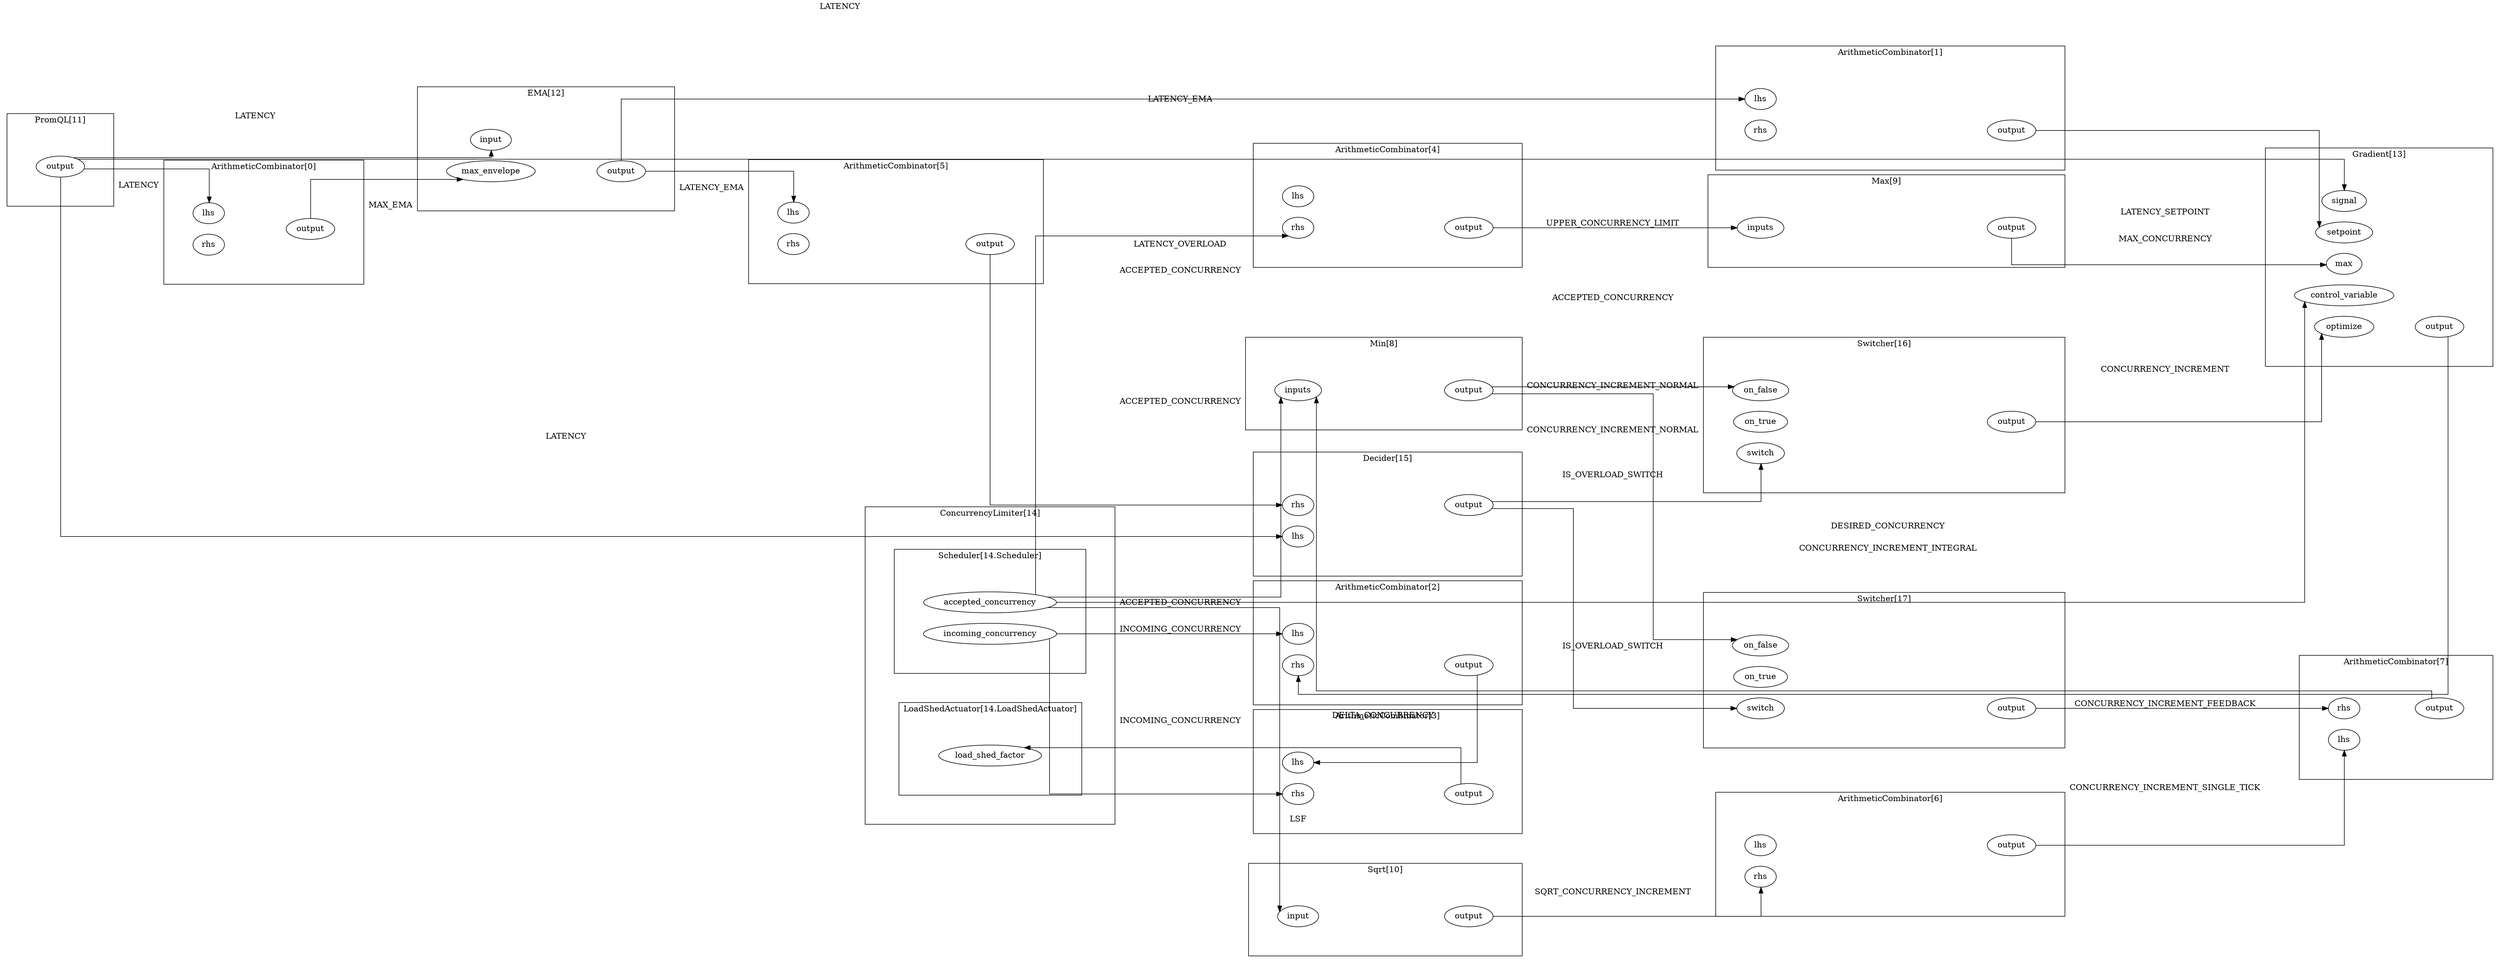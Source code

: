 digraph  {
	subgraph cluster_s1 {
		label="ArithmeticCombinator[0]";margin="50.0";
		n2[label="lhs"];
		n4[label="output"];
		n3[label="rhs"];
		n3->n4[style="invis"];
		{rank=same; n2;n3;};
		{rank=same; n4;};
		
	}
	subgraph cluster_s5 {
		label="ArithmeticCombinator[1]";margin="50.0";
		n6[label="lhs"];
		n8[label="output"];
		n7[label="rhs"];
		n7->n8[style="invis"];
		{rank=same; n6;n7;};
		{rank=same; n8;};
		
	}
	subgraph cluster_s9 {
		label="ArithmeticCombinator[2]";margin="50.0";
		n10[label="lhs"];
		n12[label="output"];
		n11[label="rhs"];
		n11->n12[style="invis"];
		{rank=same; n10;n11;};
		{rank=same; n12;};
		
	}
	subgraph cluster_s13 {
		label="ArithmeticCombinator[3]";margin="50.0";
		n14[label="lhs"];
		n16[label="output"];
		n15[label="rhs"];
		n15->n16[style="invis"];
		{rank=same; n14;n15;};
		{rank=same; n16;};
		
	}
	subgraph cluster_s17 {
		label="ArithmeticCombinator[4]";margin="50.0";
		n18[label="lhs"];
		n20[label="output"];
		n19[label="rhs"];
		n19->n20[style="invis"];
		{rank=same; n20;};
		{rank=same; n18;n19;};
		
	}
	subgraph cluster_s21 {
		label="ArithmeticCombinator[5]";margin="50.0";
		n22[label="lhs"];
		n24[label="output"];
		n23[label="rhs"];
		n23->n24[style="invis"];
		{rank=same; n22;n23;};
		{rank=same; n24;};
		
	}
	subgraph cluster_s25 {
		label="ArithmeticCombinator[6]";margin="50.0";
		n27[label="lhs"];
		n28[label="output"];
		n26[label="rhs"];
		n27->n28[style="invis"];
		{rank=same; n26;n27;};
		{rank=same; n28;};
		
	}
	subgraph cluster_s29 {
		label="ArithmeticCombinator[7]";margin="50.0";
		n30[label="lhs"];
		n32[label="output"];
		n31[label="rhs"];
		n31->n32[style="invis"];
		{rank=same; n30;n31;};
		{rank=same; n32;};
		
	}
	subgraph cluster_s55 {
		subgraph cluster_s59 {
			label="LoadShedActuator[14.LoadShedActuator]";margin="50.0";
			n60[label="load_shed_factor"];
			{rank=same; n60;};
			
		}
		subgraph cluster_s56 {
			label="Scheduler[14.Scheduler]";margin="50.0";
			n57[label="accepted_concurrency"];
			n58[label="incoming_concurrency"];
			{rank=same; n57;n58;};
			
		}
		label="ConcurrencyLimiter[14]";margin="50.0";
		
	}
	subgraph cluster_s61 {
		label="Decider[15]";margin="50.0";
		n62[label="lhs"];
		n64[label="output"];
		n63[label="rhs"];
		n63->n64[style="invis"];
		{rank=same; n62;n63;};
		{rank=same; n64;};
		
	}
	subgraph cluster_s44 {
		label="EMA[12]";margin="50.0";
		n45[label="input"];
		n46[label="max_envelope"];
		n47[label="output"];
		n46->n47[style="invis"];
		{rank=same; n45;n46;};
		{rank=same; n47;};
		
	}
	subgraph cluster_s48 {
		label="Gradient[13]";margin="50.0";
		n50[label="control_variable"];
		n49[label="max"];
		n53[label="optimize"];
		n54[label="output"];
		n52[label="setpoint"];
		n51[label="signal"];
		n53->n54[style="invis"];
		{rank=same; n54;};
		{rank=same; n49;n50;n51;n52;n53;};
		
	}
	subgraph cluster_s36 {
		label="Max[9]";margin="50.0";
		n37[label="inputs"];
		n38[label="output"];
		n37->n38[style="invis"];
		{rank=same; n37;n37;};
		{rank=same; n38;};
		
	}
	subgraph cluster_s33 {
		label="Min[8]";margin="50.0";
		n34[label="inputs"];
		n35[label="output"];
		n34->n35[style="invis"];
		{rank=same; n34;n34;};
		{rank=same; n35;};
		
	}
	subgraph cluster_s42 {
		label="PromQL[11]";margin="50.0";
		n43[label="output"];
		{rank=same; n43;};
		
	}
	subgraph cluster_s39 {
		label="Sqrt[10]";margin="50.0";
		n40[label="input"];
		n41[label="output"];
		n40->n41[style="invis"];
		{rank=same; n40;};
		{rank=same; n41;};
		
	}
	subgraph cluster_s65 {
		label="Switcher[16]";margin="50.0";
		n67[label="on_false"];
		n66[label="on_true"];
		n69[label="output"];
		n68[label="switch"];
		n68->n69[style="invis"];
		{rank=same; n66;n67;n68;};
		{rank=same; n69;};
		
	}
	subgraph cluster_s70 {
		label="Switcher[17]";margin="50.0";
		n72[label="on_false"];
		n71[label="on_true"];
		n74[label="output"];
		n73[label="switch"];
		n73->n74[style="invis"];
		{rank=same; n71;n72;n73;};
		{rank=same; n74;};
		
	}
	rankdir="LR";splines="ortho";
	n57->n19[label="ACCEPTED_CONCURRENCY"];
	n57->n34[label="ACCEPTED_CONCURRENCY"];
	n57->n40[label="ACCEPTED_CONCURRENCY"];
	n57->n50[label="ACCEPTED_CONCURRENCY"];
	n58->n10[label="INCOMING_CONCURRENCY"];
	n58->n15[label="INCOMING_CONCURRENCY"];
	n69->n53[label="CONCURRENCY_INCREMENT"];
	n12->n14[label="DELTA_CONCURRENCY"];
	n16->n60[label="LSF"];
	n20->n37[label="UPPER_CONCURRENCY_LIMIT"];
	n24->n63[label="LATENCY_OVERLOAD"];
	n41->n26[label="SQRT_CONCURRENCY_INCREMENT"];
	n35->n67[label="CONCURRENCY_INCREMENT_NORMAL"];
	n35->n72[label="CONCURRENCY_INCREMENT_NORMAL"];
	n43->n2[label="LATENCY"];
	n43->n45[label="LATENCY"];
	n43->n51[label="LATENCY"];
	n43->n62[label="LATENCY"];
	n47->n6[label="LATENCY_EMA"];
	n47->n22[label="LATENCY_EMA"];
	n74->n31[label="CONCURRENCY_INCREMENT_FEEDBACK"];
	n64->n68[label="IS_OVERLOAD_SWITCH"];
	n64->n73[label="IS_OVERLOAD_SWITCH"];
	n4->n46[label="MAX_EMA"];
	n8->n52[label="LATENCY_SETPOINT"];
	n28->n30[label="CONCURRENCY_INCREMENT_SINGLE_TICK"];
	n38->n49[label="MAX_CONCURRENCY"];
	n54->n11[label="DESIRED_CONCURRENCY"];
	n32->n34[label="CONCURRENCY_INCREMENT_INTEGRAL"];
	
}
